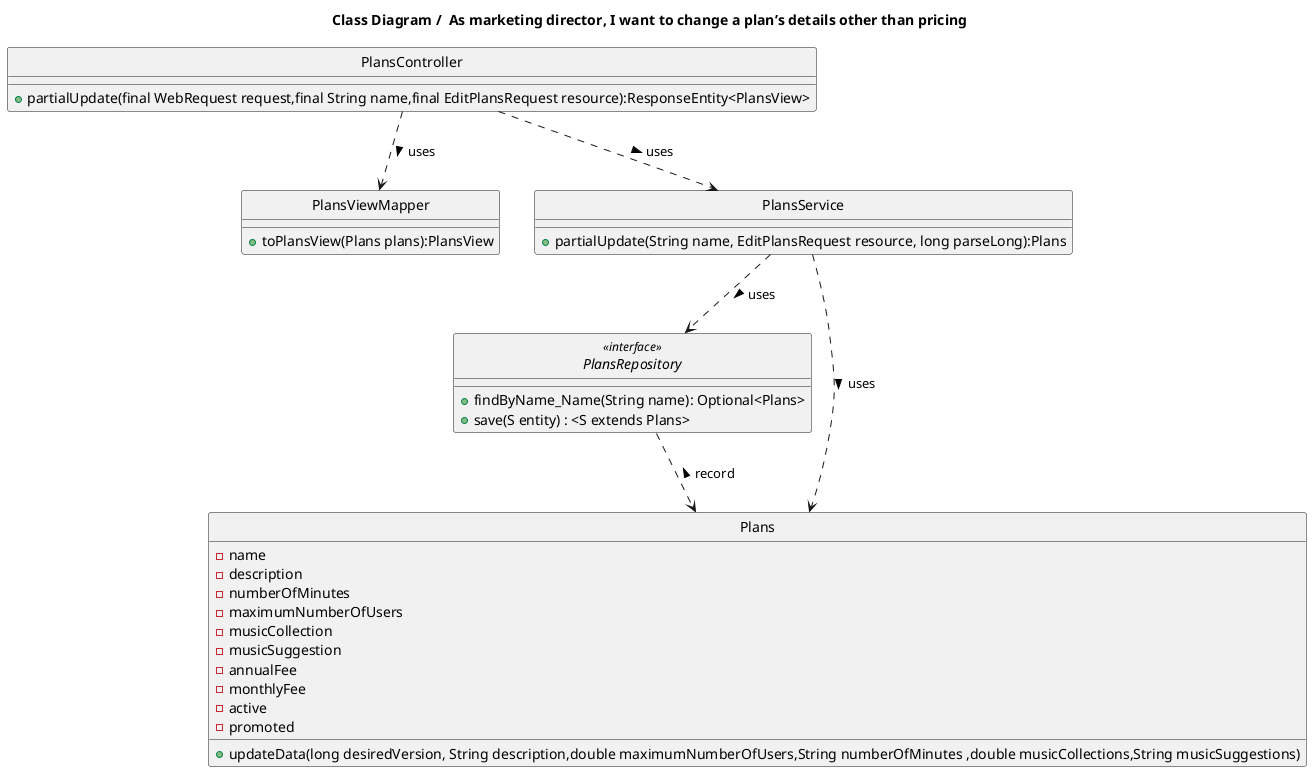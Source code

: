 @startuml
'https://plantuml.com/class-diagram
hide circle
class PlansRepository <<interface>>

title Class Diagram /  As marketing director, I want to change a plan’s details other than pricing

class Plans{
    -name
    - description
    - numberOfMinutes
    -maximumNumberOfUsers
    -musicCollection
     -musicSuggestion
     -annualFee
     -monthlyFee
     -active
     -promoted
     +updateData(long desiredVersion, String description,double maximumNumberOfUsers,String numberOfMinutes ,double musicCollections,String musicSuggestions)
}
class PlansViewMapper{
    +toPlansView(Plans plans):PlansView
}
class PlansController{
    +partialUpdate(final WebRequest request,final String name,final EditPlansRequest resource):ResponseEntity<PlansView>
    }
class PlansService{
 +partialUpdate(String name, EditPlansRequest resource, long parseLong):Plans
}



interface PlansRepository
{
+findByName_Name(String name): Optional<Plans>
+save(S entity) : <S extends Plans>
}


PlansController ..> PlansService: uses >
PlansService ..> PlansRepository: uses >
PlansRepository ..> Plans: < record
PlansService ..> Plans: uses >
PlansController ..> PlansViewMapper: uses >
@enduml